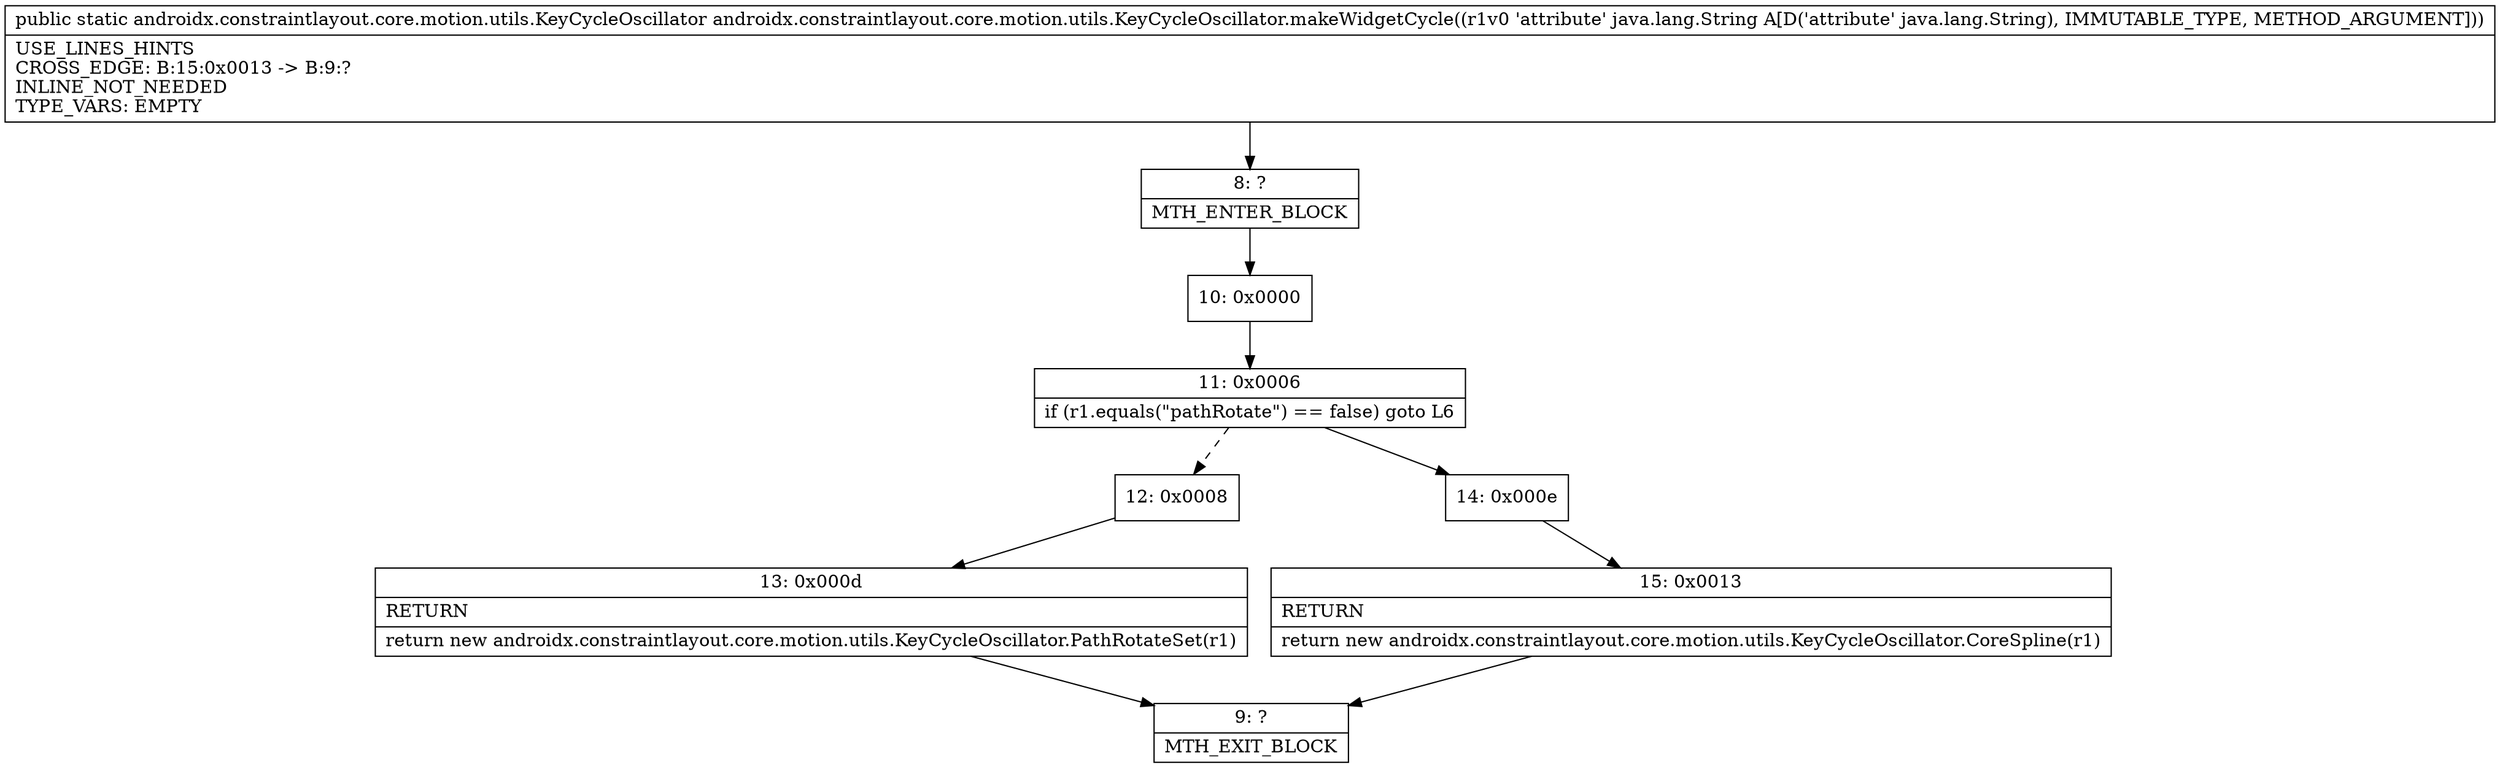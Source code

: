 digraph "CFG forandroidx.constraintlayout.core.motion.utils.KeyCycleOscillator.makeWidgetCycle(Ljava\/lang\/String;)Landroidx\/constraintlayout\/core\/motion\/utils\/KeyCycleOscillator;" {
Node_8 [shape=record,label="{8\:\ ?|MTH_ENTER_BLOCK\l}"];
Node_10 [shape=record,label="{10\:\ 0x0000}"];
Node_11 [shape=record,label="{11\:\ 0x0006|if (r1.equals(\"pathRotate\") == false) goto L6\l}"];
Node_12 [shape=record,label="{12\:\ 0x0008}"];
Node_13 [shape=record,label="{13\:\ 0x000d|RETURN\l|return new androidx.constraintlayout.core.motion.utils.KeyCycleOscillator.PathRotateSet(r1)\l}"];
Node_9 [shape=record,label="{9\:\ ?|MTH_EXIT_BLOCK\l}"];
Node_14 [shape=record,label="{14\:\ 0x000e}"];
Node_15 [shape=record,label="{15\:\ 0x0013|RETURN\l|return new androidx.constraintlayout.core.motion.utils.KeyCycleOscillator.CoreSpline(r1)\l}"];
MethodNode[shape=record,label="{public static androidx.constraintlayout.core.motion.utils.KeyCycleOscillator androidx.constraintlayout.core.motion.utils.KeyCycleOscillator.makeWidgetCycle((r1v0 'attribute' java.lang.String A[D('attribute' java.lang.String), IMMUTABLE_TYPE, METHOD_ARGUMENT]))  | USE_LINES_HINTS\lCROSS_EDGE: B:15:0x0013 \-\> B:9:?\lINLINE_NOT_NEEDED\lTYPE_VARS: EMPTY\l}"];
MethodNode -> Node_8;Node_8 -> Node_10;
Node_10 -> Node_11;
Node_11 -> Node_12[style=dashed];
Node_11 -> Node_14;
Node_12 -> Node_13;
Node_13 -> Node_9;
Node_14 -> Node_15;
Node_15 -> Node_9;
}

